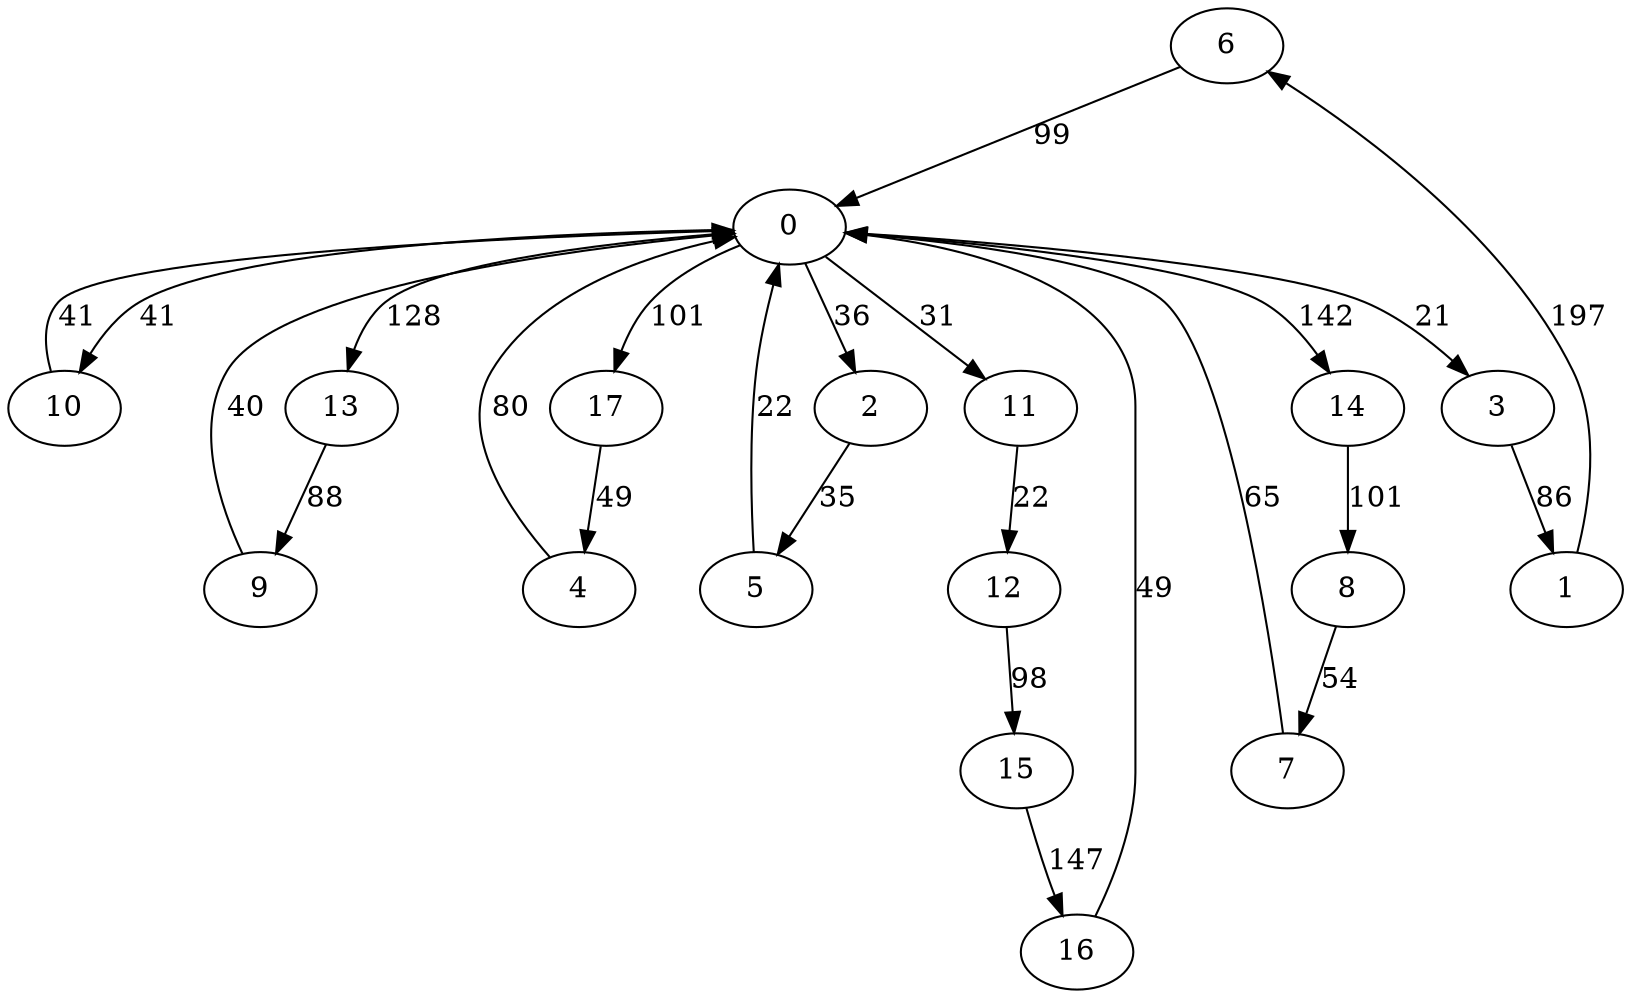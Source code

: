 digraph G {
	6->0[ label=99 ];
	15->16[ label=147 ];
	7->0[ label=65 ];
	13->9[ label=88 ];
	9->0[ label=40 ];
	0->10[ label=41 ];
	0->2[ label=36 ];
	0->17[ label=101 ];
	0->3[ label=21 ];
	0->11[ label=31 ];
	0->14[ label=142 ];
	0->13[ label=128 ];
	11->12[ label=22 ];
	2->5[ label=35 ];
	4->0[ label=80 ];
	12->15[ label=98 ];
	14->8[ label=101 ];
	5->0[ label=22 ];
	17->4[ label=49 ];
	3->1[ label=86 ];
	1->6[ label=197 ];
	16->0[ label=49 ];
	8->7[ label=54 ];
	10->0[ label=41 ];
	0 [ label=0 ];
	1 [ label=1 ];
	10 [ label=10 ];
	11 [ label=11 ];
	12 [ label=12 ];
	13 [ label=13 ];
	14 [ label=14 ];
	15 [ label=15 ];
	16 [ label=16 ];
	17 [ label=17 ];
	2 [ label=2 ];
	3 [ label=3 ];
	4 [ label=4 ];
	5 [ label=5 ];
	6 [ label=6 ];
	7 [ label=7 ];
	8 [ label=8 ];
	9 [ label=9 ];

}
